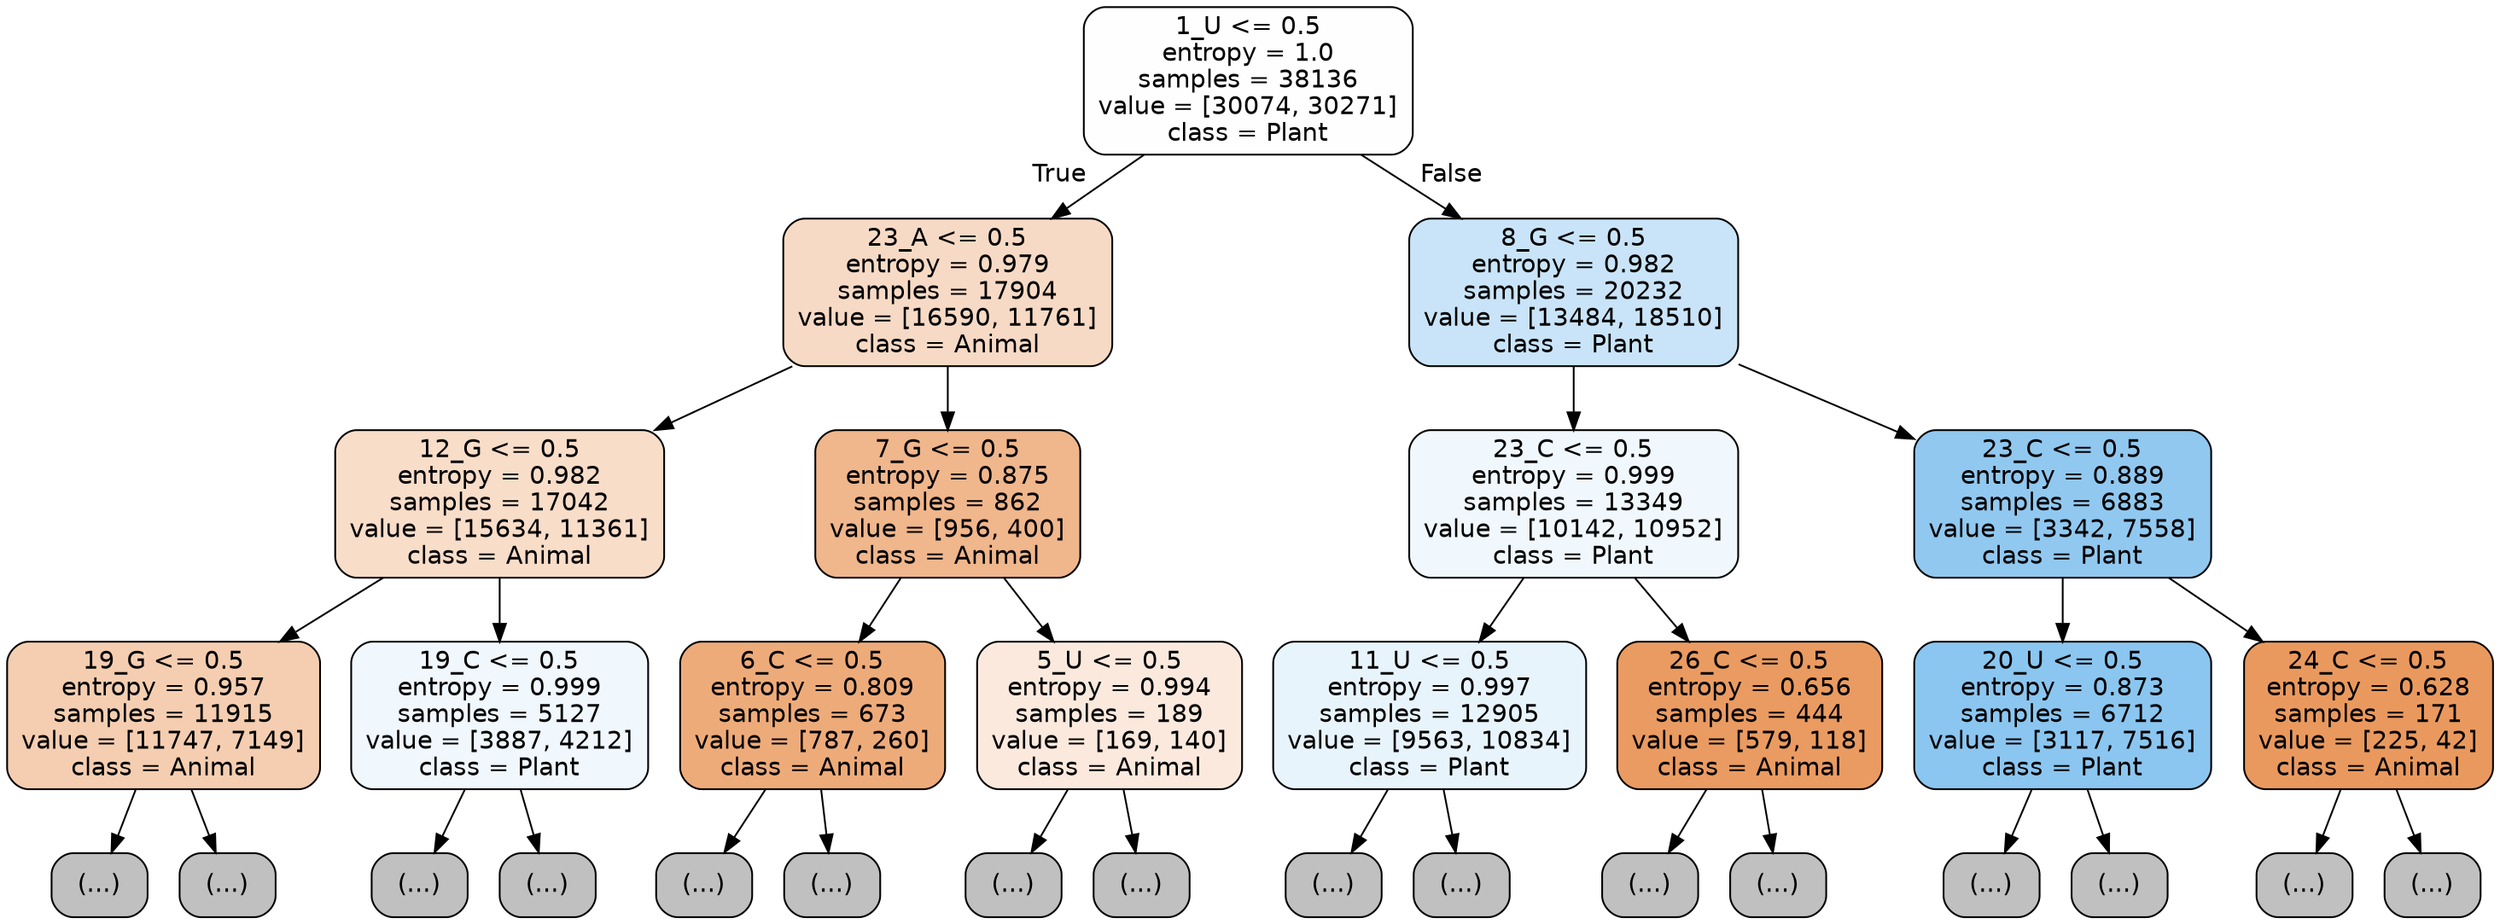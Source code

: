 digraph Tree {
node [shape=box, style="filled, rounded", color="black", fontname="helvetica"] ;
edge [fontname="helvetica"] ;
0 [label="1_U <= 0.5\nentropy = 1.0\nsamples = 38136\nvalue = [30074, 30271]\nclass = Plant", fillcolor="#fefeff"] ;
1 [label="23_A <= 0.5\nentropy = 0.979\nsamples = 17904\nvalue = [16590, 11761]\nclass = Animal", fillcolor="#f7dac5"] ;
0 -> 1 [labeldistance=2.5, labelangle=45, headlabel="True"] ;
2 [label="12_G <= 0.5\nentropy = 0.982\nsamples = 17042\nvalue = [15634, 11361]\nclass = Animal", fillcolor="#f8ddc9"] ;
1 -> 2 ;
3 [label="19_G <= 0.5\nentropy = 0.957\nsamples = 11915\nvalue = [11747, 7149]\nclass = Animal", fillcolor="#f5ceb1"] ;
2 -> 3 ;
4 [label="(...)", fillcolor="#C0C0C0"] ;
3 -> 4 ;
4865 [label="(...)", fillcolor="#C0C0C0"] ;
3 -> 4865 ;
6562 [label="19_C <= 0.5\nentropy = 0.999\nsamples = 5127\nvalue = [3887, 4212]\nclass = Plant", fillcolor="#f0f7fd"] ;
2 -> 6562 ;
6563 [label="(...)", fillcolor="#C0C0C0"] ;
6562 -> 6563 ;
8482 [label="(...)", fillcolor="#C0C0C0"] ;
6562 -> 8482 ;
9101 [label="7_G <= 0.5\nentropy = 0.875\nsamples = 862\nvalue = [956, 400]\nclass = Animal", fillcolor="#f0b68c"] ;
1 -> 9101 ;
9102 [label="6_C <= 0.5\nentropy = 0.809\nsamples = 673\nvalue = [787, 260]\nclass = Animal", fillcolor="#eeab7a"] ;
9101 -> 9102 ;
9103 [label="(...)", fillcolor="#C0C0C0"] ;
9102 -> 9103 ;
9334 [label="(...)", fillcolor="#C0C0C0"] ;
9102 -> 9334 ;
9411 [label="5_U <= 0.5\nentropy = 0.994\nsamples = 189\nvalue = [169, 140]\nclass = Animal", fillcolor="#fbe9dd"] ;
9101 -> 9411 ;
9412 [label="(...)", fillcolor="#C0C0C0"] ;
9411 -> 9412 ;
9479 [label="(...)", fillcolor="#C0C0C0"] ;
9411 -> 9479 ;
9512 [label="8_G <= 0.5\nentropy = 0.982\nsamples = 20232\nvalue = [13484, 18510]\nclass = Plant", fillcolor="#c9e4f8"] ;
0 -> 9512 [labeldistance=2.5, labelangle=-45, headlabel="False"] ;
9513 [label="23_C <= 0.5\nentropy = 0.999\nsamples = 13349\nvalue = [10142, 10952]\nclass = Plant", fillcolor="#f0f8fd"] ;
9512 -> 9513 ;
9514 [label="11_U <= 0.5\nentropy = 0.997\nsamples = 12905\nvalue = [9563, 10834]\nclass = Plant", fillcolor="#e8f4fc"] ;
9513 -> 9514 ;
9515 [label="(...)", fillcolor="#C0C0C0"] ;
9514 -> 9515 ;
13130 [label="(...)", fillcolor="#C0C0C0"] ;
9514 -> 13130 ;
14569 [label="26_C <= 0.5\nentropy = 0.656\nsamples = 444\nvalue = [579, 118]\nclass = Animal", fillcolor="#ea9b61"] ;
9513 -> 14569 ;
14570 [label="(...)", fillcolor="#C0C0C0"] ;
14569 -> 14570 ;
14737 [label="(...)", fillcolor="#C0C0C0"] ;
14569 -> 14737 ;
14742 [label="23_C <= 0.5\nentropy = 0.889\nsamples = 6883\nvalue = [3342, 7558]\nclass = Plant", fillcolor="#91c8f0"] ;
9512 -> 14742 ;
14743 [label="20_U <= 0.5\nentropy = 0.873\nsamples = 6712\nvalue = [3117, 7516]\nclass = Plant", fillcolor="#8bc6f0"] ;
14742 -> 14743 ;
14744 [label="(...)", fillcolor="#C0C0C0"] ;
14743 -> 14744 ;
16111 [label="(...)", fillcolor="#C0C0C0"] ;
14743 -> 16111 ;
16566 [label="24_C <= 0.5\nentropy = 0.628\nsamples = 171\nvalue = [225, 42]\nclass = Animal", fillcolor="#ea995e"] ;
14742 -> 16566 ;
16567 [label="(...)", fillcolor="#C0C0C0"] ;
16566 -> 16567 ;
16626 [label="(...)", fillcolor="#C0C0C0"] ;
16566 -> 16626 ;
}